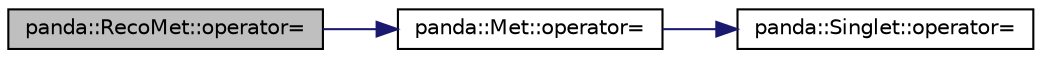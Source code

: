 digraph "panda::RecoMet::operator="
{
 // INTERACTIVE_SVG=YES
  edge [fontname="Helvetica",fontsize="10",labelfontname="Helvetica",labelfontsize="10"];
  node [fontname="Helvetica",fontsize="10",shape=record];
  rankdir="LR";
  Node1 [label="panda::RecoMet::operator=",height=0.2,width=0.4,color="black", fillcolor="grey75", style="filled" fontcolor="black"];
  Node1 -> Node2 [color="midnightblue",fontsize="10",style="solid"];
  Node2 [label="panda::Met::operator=",height=0.2,width=0.4,color="black", fillcolor="white", style="filled",URL="$classpanda_1_1Met.html#a75a8d56e25e884dfd9bdeff20b3d0b61"];
  Node2 -> Node3 [color="midnightblue",fontsize="10",style="solid"];
  Node3 [label="panda::Singlet::operator=",height=0.2,width=0.4,color="black", fillcolor="white", style="filled",URL="$classpanda_1_1Singlet.html#a161b3df14c430fd7f1afdd64d098b211"];
}
